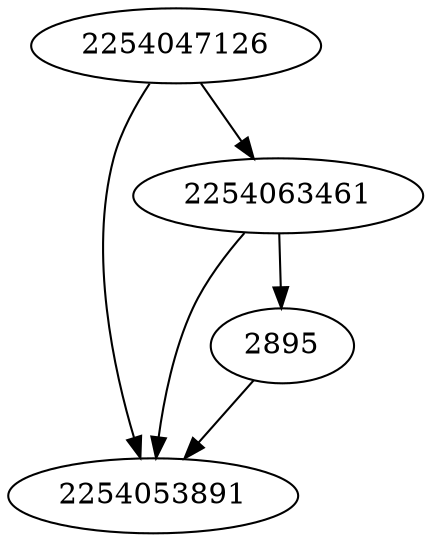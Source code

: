 strict digraph  {
2254053891;
2254063461;
2254047126;
2895;
2254063461 -> 2895;
2254063461 -> 2254053891;
2254047126 -> 2254063461;
2254047126 -> 2254053891;
2895 -> 2254053891;
}
